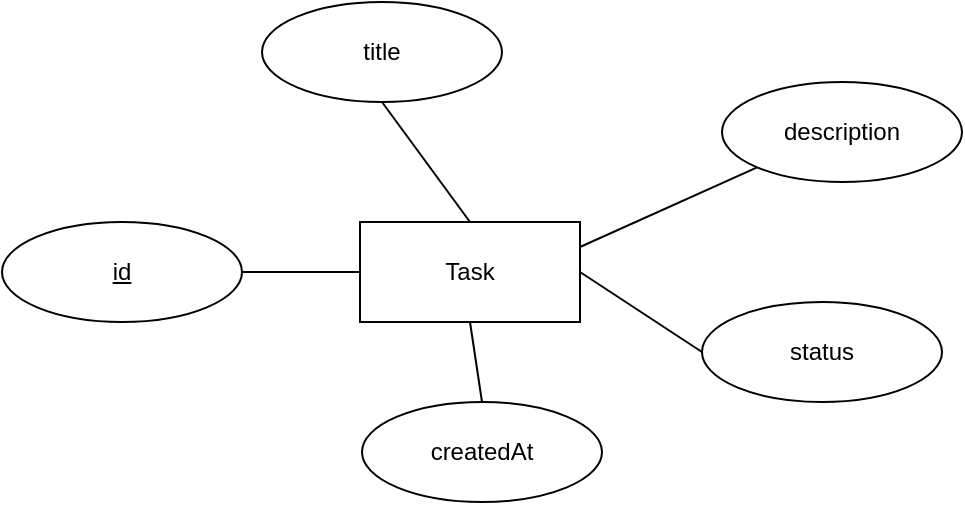 <mxfile version="26.0.16">
  <diagram name="Page-1" id="8KjIRjhH5nx667Sr2-Ov">
    <mxGraphModel dx="794" dy="539" grid="1" gridSize="10" guides="1" tooltips="1" connect="1" arrows="1" fold="1" page="1" pageScale="1" pageWidth="827" pageHeight="1169" math="0" shadow="0">
      <root>
        <mxCell id="0" />
        <mxCell id="1" parent="0" />
        <mxCell id="x7_j3B79ZxKrO0L8NZxe-1" value="Task" style="rounded=0;whiteSpace=wrap;html=1;" parent="1" vertex="1">
          <mxGeometry x="359" y="270" width="110" height="50" as="geometry" />
        </mxCell>
        <mxCell id="x7_j3B79ZxKrO0L8NZxe-2" value="title" style="ellipse;whiteSpace=wrap;html=1;fontStyle=0" parent="1" vertex="1">
          <mxGeometry x="310" y="160" width="120" height="50" as="geometry" />
        </mxCell>
        <mxCell id="x7_j3B79ZxKrO0L8NZxe-3" value="createdAt" style="ellipse;whiteSpace=wrap;html=1;" parent="1" vertex="1">
          <mxGeometry x="360" y="360" width="120" height="50" as="geometry" />
        </mxCell>
        <mxCell id="x7_j3B79ZxKrO0L8NZxe-4" value="status" style="ellipse;whiteSpace=wrap;html=1;" parent="1" vertex="1">
          <mxGeometry x="530" y="310" width="120" height="50" as="geometry" />
        </mxCell>
        <mxCell id="x7_j3B79ZxKrO0L8NZxe-5" value="description" style="ellipse;whiteSpace=wrap;html=1;" parent="1" vertex="1">
          <mxGeometry x="540" y="200" width="120" height="50" as="geometry" />
        </mxCell>
        <mxCell id="x7_j3B79ZxKrO0L8NZxe-6" value="id" style="ellipse;whiteSpace=wrap;html=1;fontStyle=4" parent="1" vertex="1">
          <mxGeometry x="180" y="270" width="120" height="50" as="geometry" />
        </mxCell>
        <mxCell id="x7_j3B79ZxKrO0L8NZxe-18" value="" style="endArrow=none;html=1;rounded=0;exitX=0.5;exitY=1;exitDx=0;exitDy=0;entryX=0.5;entryY=0;entryDx=0;entryDy=0;" parent="1" source="x7_j3B79ZxKrO0L8NZxe-1" target="x7_j3B79ZxKrO0L8NZxe-3" edge="1">
          <mxGeometry relative="1" as="geometry">
            <mxPoint x="440" y="370" as="sourcePoint" />
            <mxPoint x="480" y="445" as="targetPoint" />
          </mxGeometry>
        </mxCell>
        <mxCell id="x7_j3B79ZxKrO0L8NZxe-22" value="" style="endArrow=none;html=1;rounded=0;exitX=1;exitY=0.5;exitDx=0;exitDy=0;entryX=0;entryY=0.5;entryDx=0;entryDy=0;" parent="1" source="x7_j3B79ZxKrO0L8NZxe-6" target="x7_j3B79ZxKrO0L8NZxe-1" edge="1">
          <mxGeometry relative="1" as="geometry">
            <mxPoint x="300" y="185" as="sourcePoint" />
            <mxPoint x="340" y="260" as="targetPoint" />
          </mxGeometry>
        </mxCell>
        <mxCell id="x7_j3B79ZxKrO0L8NZxe-23" value="" style="endArrow=none;html=1;rounded=0;exitX=0.5;exitY=1;exitDx=0;exitDy=0;entryX=0.5;entryY=0;entryDx=0;entryDy=0;" parent="1" source="x7_j3B79ZxKrO0L8NZxe-2" target="x7_j3B79ZxKrO0L8NZxe-1" edge="1">
          <mxGeometry relative="1" as="geometry">
            <mxPoint x="380" y="180" as="sourcePoint" />
            <mxPoint x="498" y="288" as="targetPoint" />
          </mxGeometry>
        </mxCell>
        <mxCell id="x7_j3B79ZxKrO0L8NZxe-24" value="" style="endArrow=none;html=1;rounded=0;exitX=0;exitY=1;exitDx=0;exitDy=0;entryX=1;entryY=0.25;entryDx=0;entryDy=0;" parent="1" source="x7_j3B79ZxKrO0L8NZxe-5" target="x7_j3B79ZxKrO0L8NZxe-1" edge="1">
          <mxGeometry relative="1" as="geometry">
            <mxPoint x="490" y="205" as="sourcePoint" />
            <mxPoint x="544" y="305" as="targetPoint" />
          </mxGeometry>
        </mxCell>
        <mxCell id="x7_j3B79ZxKrO0L8NZxe-25" value="" style="endArrow=none;html=1;rounded=0;exitX=0;exitY=0.5;exitDx=0;exitDy=0;entryX=1;entryY=0.5;entryDx=0;entryDy=0;" parent="1" source="x7_j3B79ZxKrO0L8NZxe-4" target="x7_j3B79ZxKrO0L8NZxe-1" edge="1">
          <mxGeometry relative="1" as="geometry">
            <mxPoint x="560" y="265" as="sourcePoint" />
            <mxPoint x="504" y="352" as="targetPoint" />
          </mxGeometry>
        </mxCell>
      </root>
    </mxGraphModel>
  </diagram>
</mxfile>
